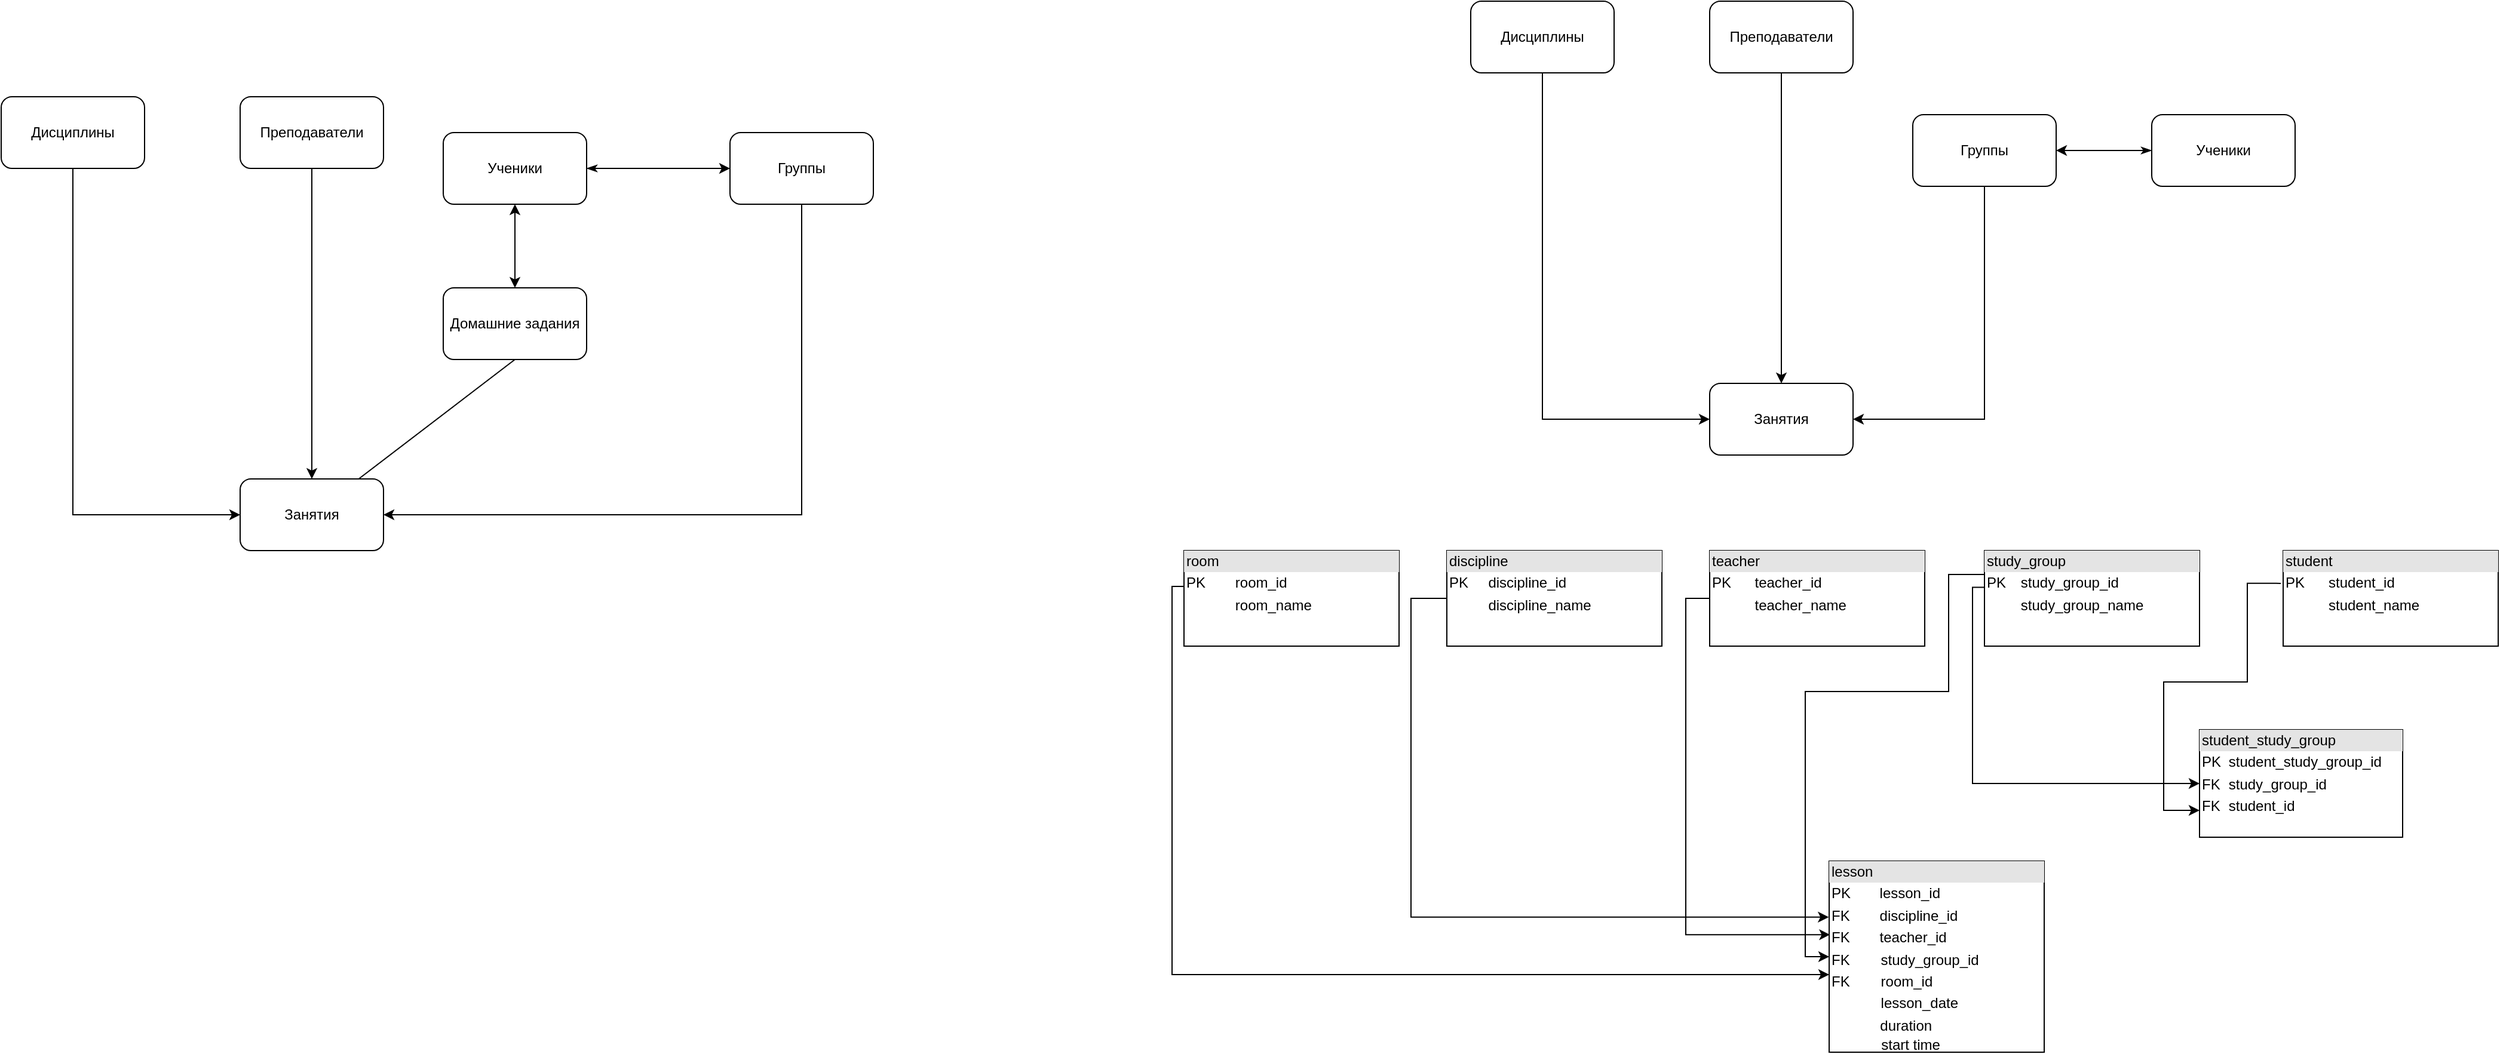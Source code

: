 <mxfile version="22.0.8" type="github">
  <diagram name="Page-1" id="BzrCAMJrT_pIZF7PIiRM">
    <mxGraphModel dx="1363" dy="2064" grid="1" gridSize="10" guides="1" tooltips="1" connect="1" arrows="1" fold="1" page="1" pageScale="1" pageWidth="850" pageHeight="1100" math="0" shadow="0">
      <root>
        <mxCell id="0" />
        <mxCell id="1" parent="0" />
        <mxCell id="wmTt1OREweZVdawmAFVs-40" style="rounded=0;orthogonalLoop=1;jettySize=auto;html=1;entryX=0.5;entryY=1;entryDx=0;entryDy=0;endArrow=none;endFill=0;" parent="1" source="wmTt1OREweZVdawmAFVs-19" target="wmTt1OREweZVdawmAFVs-35" edge="1">
          <mxGeometry relative="1" as="geometry" />
        </mxCell>
        <mxCell id="wmTt1OREweZVdawmAFVs-19" value="Занятия" style="rounded=1;whiteSpace=wrap;html=1;" parent="1" vertex="1">
          <mxGeometry x="870" y="380" width="120" height="60" as="geometry" />
        </mxCell>
        <mxCell id="wmTt1OREweZVdawmAFVs-26" style="edgeStyle=orthogonalEdgeStyle;rounded=0;orthogonalLoop=1;jettySize=auto;html=1;entryX=0.5;entryY=0;entryDx=0;entryDy=0;" parent="1" source="wmTt1OREweZVdawmAFVs-21" target="wmTt1OREweZVdawmAFVs-19" edge="1">
          <mxGeometry relative="1" as="geometry" />
        </mxCell>
        <mxCell id="wmTt1OREweZVdawmAFVs-21" value="Преподавате&lt;span style=&quot;white-space: pre;&quot;&gt;ли&lt;/span&gt;" style="rounded=1;whiteSpace=wrap;html=1;" parent="1" vertex="1">
          <mxGeometry x="870" y="60" width="120" height="60" as="geometry" />
        </mxCell>
        <mxCell id="wmTt1OREweZVdawmAFVs-31" value="" style="edgeStyle=orthogonalEdgeStyle;rounded=0;orthogonalLoop=1;jettySize=auto;html=1;startArrow=classicThin;startFill=1;" parent="1" source="wmTt1OREweZVdawmAFVs-24" target="wmTt1OREweZVdawmAFVs-30" edge="1">
          <mxGeometry relative="1" as="geometry" />
        </mxCell>
        <mxCell id="wmTt1OREweZVdawmAFVs-36" value="" style="edgeStyle=orthogonalEdgeStyle;rounded=0;orthogonalLoop=1;jettySize=auto;html=1;startArrow=classic;startFill=1;" parent="1" source="wmTt1OREweZVdawmAFVs-24" target="wmTt1OREweZVdawmAFVs-35" edge="1">
          <mxGeometry relative="1" as="geometry" />
        </mxCell>
        <mxCell id="wmTt1OREweZVdawmAFVs-24" value="Ученики" style="rounded=1;whiteSpace=wrap;html=1;" parent="1" vertex="1">
          <mxGeometry x="1040" y="90" width="120" height="60" as="geometry" />
        </mxCell>
        <mxCell id="wmTt1OREweZVdawmAFVs-29" style="edgeStyle=orthogonalEdgeStyle;rounded=0;orthogonalLoop=1;jettySize=auto;html=1;entryX=0;entryY=0.5;entryDx=0;entryDy=0;exitX=0.5;exitY=1;exitDx=0;exitDy=0;" parent="1" source="wmTt1OREweZVdawmAFVs-27" target="wmTt1OREweZVdawmAFVs-19" edge="1">
          <mxGeometry relative="1" as="geometry" />
        </mxCell>
        <mxCell id="wmTt1OREweZVdawmAFVs-27" value="Дисциплины" style="rounded=1;whiteSpace=wrap;html=1;" parent="1" vertex="1">
          <mxGeometry x="670" y="60" width="120" height="60" as="geometry" />
        </mxCell>
        <mxCell id="wmTt1OREweZVdawmAFVs-32" style="edgeStyle=orthogonalEdgeStyle;rounded=0;orthogonalLoop=1;jettySize=auto;html=1;entryX=1;entryY=0.5;entryDx=0;entryDy=0;exitX=0.5;exitY=1;exitDx=0;exitDy=0;" parent="1" source="wmTt1OREweZVdawmAFVs-30" target="wmTt1OREweZVdawmAFVs-19" edge="1">
          <mxGeometry relative="1" as="geometry" />
        </mxCell>
        <mxCell id="wmTt1OREweZVdawmAFVs-30" value="Группы" style="rounded=1;whiteSpace=wrap;html=1;" parent="1" vertex="1">
          <mxGeometry x="1280" y="90" width="120" height="60" as="geometry" />
        </mxCell>
        <mxCell id="wmTt1OREweZVdawmAFVs-35" value="Домашние задания" style="rounded=1;whiteSpace=wrap;html=1;" parent="1" vertex="1">
          <mxGeometry x="1040" y="220" width="120" height="60" as="geometry" />
        </mxCell>
        <mxCell id="wmTt1OREweZVdawmAFVs-42" value="Занятия" style="rounded=1;whiteSpace=wrap;html=1;" parent="1" vertex="1">
          <mxGeometry x="2100" y="300" width="120" height="60" as="geometry" />
        </mxCell>
        <mxCell id="wmTt1OREweZVdawmAFVs-43" style="edgeStyle=orthogonalEdgeStyle;rounded=0;orthogonalLoop=1;jettySize=auto;html=1;entryX=0.5;entryY=0;entryDx=0;entryDy=0;" parent="1" source="wmTt1OREweZVdawmAFVs-44" target="wmTt1OREweZVdawmAFVs-42" edge="1">
          <mxGeometry relative="1" as="geometry" />
        </mxCell>
        <mxCell id="wmTt1OREweZVdawmAFVs-44" value="Преподавате&lt;span style=&quot;white-space: pre;&quot;&gt;ли&lt;/span&gt;" style="rounded=1;whiteSpace=wrap;html=1;" parent="1" vertex="1">
          <mxGeometry x="2100" y="-20" width="120" height="60" as="geometry" />
        </mxCell>
        <mxCell id="wmTt1OREweZVdawmAFVs-45" value="" style="edgeStyle=orthogonalEdgeStyle;rounded=0;orthogonalLoop=1;jettySize=auto;html=1;startArrow=classicThin;startFill=1;" parent="1" source="wmTt1OREweZVdawmAFVs-47" target="wmTt1OREweZVdawmAFVs-51" edge="1">
          <mxGeometry relative="1" as="geometry" />
        </mxCell>
        <mxCell id="wmTt1OREweZVdawmAFVs-47" value="Ученики" style="rounded=1;whiteSpace=wrap;html=1;" parent="1" vertex="1">
          <mxGeometry x="2470" y="75" width="120" height="60" as="geometry" />
        </mxCell>
        <mxCell id="wmTt1OREweZVdawmAFVs-48" style="edgeStyle=orthogonalEdgeStyle;rounded=0;orthogonalLoop=1;jettySize=auto;html=1;entryX=0;entryY=0.5;entryDx=0;entryDy=0;exitX=0.5;exitY=1;exitDx=0;exitDy=0;" parent="1" source="wmTt1OREweZVdawmAFVs-49" target="wmTt1OREweZVdawmAFVs-42" edge="1">
          <mxGeometry relative="1" as="geometry" />
        </mxCell>
        <mxCell id="wmTt1OREweZVdawmAFVs-49" value="Дисциплины" style="rounded=1;whiteSpace=wrap;html=1;" parent="1" vertex="1">
          <mxGeometry x="1900" y="-20" width="120" height="60" as="geometry" />
        </mxCell>
        <mxCell id="wmTt1OREweZVdawmAFVs-50" style="edgeStyle=orthogonalEdgeStyle;rounded=0;orthogonalLoop=1;jettySize=auto;html=1;entryX=1;entryY=0.5;entryDx=0;entryDy=0;exitX=0.5;exitY=1;exitDx=0;exitDy=0;" parent="1" source="wmTt1OREweZVdawmAFVs-51" target="wmTt1OREweZVdawmAFVs-42" edge="1">
          <mxGeometry relative="1" as="geometry" />
        </mxCell>
        <mxCell id="wmTt1OREweZVdawmAFVs-51" value="Группы" style="rounded=1;whiteSpace=wrap;html=1;" parent="1" vertex="1">
          <mxGeometry x="2270" y="75" width="120" height="60" as="geometry" />
        </mxCell>
        <mxCell id="wmTt1OREweZVdawmAFVs-85" value="&lt;div style=&quot;box-sizing:border-box;width:100%;background:#e4e4e4;padding:2px;&quot;&gt;discipline&lt;/div&gt;&lt;table style=&quot;width:100%;font-size:1em;&quot; cellpadding=&quot;2&quot; cellspacing=&quot;0&quot;&gt;&lt;tbody&gt;&lt;tr&gt;&lt;td&gt;PK&lt;/td&gt;&lt;td&gt;discipline_id&lt;/td&gt;&lt;/tr&gt;&lt;tr&gt;&lt;td&gt;&lt;br&gt;&lt;/td&gt;&lt;td&gt;discipline_name&lt;/td&gt;&lt;/tr&gt;&lt;tr&gt;&lt;td&gt;&lt;/td&gt;&lt;td&gt;&lt;br&gt;&lt;/td&gt;&lt;/tr&gt;&lt;/tbody&gt;&lt;/table&gt;" style="verticalAlign=top;align=left;overflow=fill;html=1;whiteSpace=wrap;" parent="1" vertex="1">
          <mxGeometry x="1880" y="440" width="180" height="80" as="geometry" />
        </mxCell>
        <mxCell id="wmTt1OREweZVdawmAFVs-86" value="&lt;div style=&quot;box-sizing:border-box;width:100%;background:#e4e4e4;padding:2px;&quot;&gt;teacher&lt;/div&gt;&lt;table style=&quot;width:100%;font-size:1em;&quot; cellpadding=&quot;2&quot; cellspacing=&quot;0&quot;&gt;&lt;tbody&gt;&lt;tr&gt;&lt;td&gt;PK&lt;/td&gt;&lt;td&gt;teacher_id&lt;/td&gt;&lt;/tr&gt;&lt;tr&gt;&lt;td&gt;&lt;br&gt;&lt;/td&gt;&lt;td&gt;teacher_name&lt;/td&gt;&lt;/tr&gt;&lt;tr&gt;&lt;td&gt;&lt;/td&gt;&lt;td&gt;&lt;br&gt;&lt;/td&gt;&lt;/tr&gt;&lt;/tbody&gt;&lt;/table&gt;" style="verticalAlign=top;align=left;overflow=fill;html=1;whiteSpace=wrap;" parent="1" vertex="1">
          <mxGeometry x="2100" y="440" width="180" height="80" as="geometry" />
        </mxCell>
        <mxCell id="wmTt1OREweZVdawmAFVs-92" style="edgeStyle=orthogonalEdgeStyle;rounded=0;orthogonalLoop=1;jettySize=auto;html=1;entryX=0;entryY=0.5;entryDx=0;entryDy=0;exitX=-0.002;exitY=0.385;exitDx=0;exitDy=0;exitPerimeter=0;" parent="1" source="wmTt1OREweZVdawmAFVs-87" target="wmTt1OREweZVdawmAFVs-90" edge="1">
          <mxGeometry relative="1" as="geometry">
            <Array as="points">
              <mxPoint x="2320" y="471" />
              <mxPoint x="2320" y="635" />
            </Array>
          </mxGeometry>
        </mxCell>
        <mxCell id="wmTt1OREweZVdawmAFVs-100" style="edgeStyle=orthogonalEdgeStyle;rounded=0;orthogonalLoop=1;jettySize=auto;html=1;entryX=0;entryY=0.5;entryDx=0;entryDy=0;exitX=0;exitY=0.25;exitDx=0;exitDy=0;" parent="1" source="wmTt1OREweZVdawmAFVs-87" target="wmTt1OREweZVdawmAFVs-96" edge="1">
          <mxGeometry relative="1" as="geometry">
            <Array as="points">
              <mxPoint x="2300" y="460" />
              <mxPoint x="2300" y="558" />
              <mxPoint x="2180" y="558" />
              <mxPoint x="2180" y="780" />
            </Array>
          </mxGeometry>
        </mxCell>
        <mxCell id="wmTt1OREweZVdawmAFVs-87" value="&lt;div style=&quot;box-sizing:border-box;width:100%;background:#e4e4e4;padding:2px;&quot;&gt;study_group&lt;/div&gt;&lt;table style=&quot;width:100%;font-size:1em;&quot; cellpadding=&quot;2&quot; cellspacing=&quot;0&quot;&gt;&lt;tbody&gt;&lt;tr&gt;&lt;td&gt;PK&lt;/td&gt;&lt;td&gt;study_group_id&lt;/td&gt;&lt;/tr&gt;&lt;tr&gt;&lt;td&gt;&lt;br&gt;&lt;/td&gt;&lt;td&gt;study_group_name&lt;/td&gt;&lt;/tr&gt;&lt;tr&gt;&lt;td&gt;&lt;/td&gt;&lt;td&gt;&lt;br&gt;&lt;/td&gt;&lt;/tr&gt;&lt;/tbody&gt;&lt;/table&gt;" style="verticalAlign=top;align=left;overflow=fill;html=1;whiteSpace=wrap;" parent="1" vertex="1">
          <mxGeometry x="2330" y="440" width="180" height="80" as="geometry" />
        </mxCell>
        <mxCell id="wmTt1OREweZVdawmAFVs-93" style="edgeStyle=orthogonalEdgeStyle;rounded=0;orthogonalLoop=1;jettySize=auto;html=1;entryX=0;entryY=0.75;entryDx=0;entryDy=0;exitX=-0.011;exitY=0.343;exitDx=0;exitDy=0;exitPerimeter=0;" parent="1" source="wmTt1OREweZVdawmAFVs-89" target="wmTt1OREweZVdawmAFVs-90" edge="1">
          <mxGeometry relative="1" as="geometry">
            <Array as="points">
              <mxPoint x="2550" y="467" />
              <mxPoint x="2550" y="550" />
              <mxPoint x="2480" y="550" />
              <mxPoint x="2480" y="658" />
            </Array>
          </mxGeometry>
        </mxCell>
        <mxCell id="wmTt1OREweZVdawmAFVs-89" value="&lt;div style=&quot;box-sizing:border-box;width:100%;background:#e4e4e4;padding:2px;&quot;&gt;student&lt;/div&gt;&lt;table style=&quot;width:100%;font-size:1em;&quot; cellpadding=&quot;2&quot; cellspacing=&quot;0&quot;&gt;&lt;tbody&gt;&lt;tr&gt;&lt;td&gt;PK&lt;/td&gt;&lt;td&gt;student_id&lt;/td&gt;&lt;/tr&gt;&lt;tr&gt;&lt;td&gt;&lt;br&gt;&lt;/td&gt;&lt;td&gt;student_name&lt;/td&gt;&lt;/tr&gt;&lt;/tbody&gt;&lt;/table&gt;" style="verticalAlign=top;align=left;overflow=fill;html=1;whiteSpace=wrap;" parent="1" vertex="1">
          <mxGeometry x="2580" y="440" width="180" height="80" as="geometry" />
        </mxCell>
        <mxCell id="wmTt1OREweZVdawmAFVs-90" value="&lt;div style=&quot;box-sizing:border-box;width:100%;background:#e4e4e4;padding:2px;&quot;&gt;student_study_group&lt;/div&gt;&lt;table style=&quot;width:100%;font-size:1em;&quot; cellpadding=&quot;2&quot; cellspacing=&quot;0&quot;&gt;&lt;tbody&gt;&lt;tr&gt;&lt;td&gt;PK&lt;/td&gt;&lt;td&gt;student_study_group_id&lt;/td&gt;&lt;/tr&gt;&lt;tr&gt;&lt;td&gt;FK&lt;/td&gt;&lt;td&gt;study_group_id&lt;/td&gt;&lt;/tr&gt;&lt;tr&gt;&lt;td&gt;FK&lt;/td&gt;&lt;td&gt;student_id&lt;/td&gt;&lt;/tr&gt;&lt;/tbody&gt;&lt;/table&gt;" style="verticalAlign=top;align=left;overflow=fill;html=1;whiteSpace=wrap;" parent="1" vertex="1">
          <mxGeometry x="2510" y="590" width="170" height="90" as="geometry" />
        </mxCell>
        <mxCell id="wmTt1OREweZVdawmAFVs-96" value="&lt;div style=&quot;box-sizing:border-box;width:100%;background:#e4e4e4;padding:2px;&quot;&gt;lesson&lt;/div&gt;&lt;table style=&quot;width:100%;font-size:1em;&quot; cellpadding=&quot;2&quot; cellspacing=&quot;0&quot;&gt;&lt;tbody&gt;&lt;tr&gt;&lt;td&gt;PK&lt;/td&gt;&lt;td&gt;lesson_id&lt;/td&gt;&lt;/tr&gt;&lt;tr&gt;&lt;td&gt;FK&lt;/td&gt;&lt;td&gt;discipline_id&lt;/td&gt;&lt;/tr&gt;&lt;tr&gt;&lt;td&gt;FK&lt;/td&gt;&lt;td&gt;teacher_id&lt;/td&gt;&lt;/tr&gt;&lt;/tbody&gt;&lt;/table&gt;&lt;table style=&quot;border-color: var(--border-color); font-size: 1em; width: 180px;&quot; cellpadding=&quot;2&quot; cellspacing=&quot;0&quot;&gt;&lt;tbody style=&quot;border-color: var(--border-color);&quot;&gt;&lt;tr style=&quot;border-color: var(--border-color);&quot;&gt;&lt;td style=&quot;border-color: var(--border-color);&quot;&gt;FK&lt;/td&gt;&lt;td style=&quot;border-color: var(--border-color);&quot;&gt;study_group_id&lt;/td&gt;&lt;/tr&gt;&lt;tr style=&quot;border-color: var(--border-color);&quot;&gt;&lt;td style=&quot;border-color: var(--border-color);&quot;&gt;FK &amp;nbsp;&lt;/td&gt;&lt;td style=&quot;border-color: var(--border-color);&quot;&gt;room_id &amp;nbsp; &amp;nbsp; &amp;nbsp; &amp;nbsp; &amp;nbsp; &amp;nbsp;&lt;/td&gt;&lt;/tr&gt;&lt;tr style=&quot;border-color: var(--border-color);&quot;&gt;&lt;td style=&quot;border-color: var(--border-color);&quot;&gt;&lt;br&gt;&lt;/td&gt;&lt;td style=&quot;border-color: var(--border-color);&quot;&gt;lesson_date&lt;/td&gt;&lt;/tr&gt;&lt;/tbody&gt;&lt;/table&gt;&lt;table style=&quot;border-color: var(--border-color); font-size: 1em; width: 180px;&quot; cellpadding=&quot;2&quot; cellspacing=&quot;0&quot;&gt;&lt;tbody style=&quot;border-color: var(--border-color);&quot;&gt;&lt;tr style=&quot;border-color: var(--border-color);&quot;&gt;&lt;td style=&quot;border-color: var(--border-color);&quot;&gt;&lt;span style=&quot;&quot;&gt;&amp;nbsp;  &lt;/span&gt;&lt;/td&gt;&lt;td style=&quot;border-color: var(--border-color);&quot;&gt;&amp;nbsp; &amp;nbsp; &amp;nbsp; &amp;nbsp; &amp;nbsp; duration&lt;br&gt;&lt;table style=&quot;border-color: var(--border-color); font-size: 1em; width: 180px;&quot; cellpadding=&quot;2&quot; cellspacing=&quot;0&quot;&gt;&lt;tbody style=&quot;border-color: var(--border-color);&quot;&gt;&lt;tr style=&quot;border-color: var(--border-color);&quot;&gt;&lt;td style=&quot;border-color: var(--border-color);&quot;&gt;&lt;br&gt;&lt;/td&gt;&lt;td style=&quot;border-color: var(--border-color);&quot;&gt;&amp;nbsp; &amp;nbsp; &amp;nbsp; &amp;nbsp;start time&lt;/td&gt;&lt;/tr&gt;&lt;/tbody&gt;&lt;/table&gt;&lt;/td&gt;&lt;/tr&gt;&lt;/tbody&gt;&lt;/table&gt;" style="verticalAlign=top;align=left;overflow=fill;html=1;whiteSpace=wrap;" parent="1" vertex="1">
          <mxGeometry x="2200" y="700" width="180" height="160" as="geometry" />
        </mxCell>
        <mxCell id="wmTt1OREweZVdawmAFVs-98" style="rounded=0;orthogonalLoop=1;jettySize=auto;html=1;entryX=-0.002;entryY=0.293;entryDx=0;entryDy=0;entryPerimeter=0;edgeStyle=orthogonalEdgeStyle;" parent="1" source="wmTt1OREweZVdawmAFVs-85" target="wmTt1OREweZVdawmAFVs-96" edge="1">
          <mxGeometry relative="1" as="geometry">
            <Array as="points">
              <mxPoint x="1850" y="480" />
              <mxPoint x="1850" y="747" />
            </Array>
          </mxGeometry>
        </mxCell>
        <mxCell id="wmTt1OREweZVdawmAFVs-99" style="edgeStyle=orthogonalEdgeStyle;rounded=0;orthogonalLoop=1;jettySize=auto;html=1;entryX=0.004;entryY=0.385;entryDx=0;entryDy=0;entryPerimeter=0;" parent="1" source="wmTt1OREweZVdawmAFVs-86" target="wmTt1OREweZVdawmAFVs-96" edge="1">
          <mxGeometry relative="1" as="geometry">
            <Array as="points">
              <mxPoint x="2080" y="480" />
              <mxPoint x="2080" y="762" />
            </Array>
          </mxGeometry>
        </mxCell>
        <mxCell id="aaBCv5YsMW5zcw-a6SxD-2" value="&lt;div style=&quot;box-sizing:border-box;width:100%;background:#e4e4e4;padding:2px;&quot;&gt;room&lt;/div&gt;&lt;table style=&quot;width:100%;font-size:1em;&quot; cellpadding=&quot;2&quot; cellspacing=&quot;0&quot;&gt;&lt;tbody&gt;&lt;tr&gt;&lt;td&gt;PK&lt;/td&gt;&lt;td&gt;room_id&lt;/td&gt;&lt;/tr&gt;&lt;tr&gt;&lt;td&gt;&lt;br&gt;&lt;/td&gt;&lt;td&gt;room_name&lt;/td&gt;&lt;/tr&gt;&lt;tr&gt;&lt;td&gt;&lt;/td&gt;&lt;td&gt;&lt;br&gt;&lt;/td&gt;&lt;/tr&gt;&lt;/tbody&gt;&lt;/table&gt;" style="verticalAlign=top;align=left;overflow=fill;html=1;whiteSpace=wrap;" vertex="1" parent="1">
          <mxGeometry x="1660" y="440" width="180" height="80" as="geometry" />
        </mxCell>
        <mxCell id="aaBCv5YsMW5zcw-a6SxD-3" style="edgeStyle=orthogonalEdgeStyle;rounded=0;orthogonalLoop=1;jettySize=auto;html=1;entryX=0;entryY=0.594;entryDx=0;entryDy=0;exitX=0;exitY=0.375;exitDx=0;exitDy=0;exitPerimeter=0;entryPerimeter=0;" edge="1" parent="1" source="aaBCv5YsMW5zcw-a6SxD-2" target="wmTt1OREweZVdawmAFVs-96">
          <mxGeometry relative="1" as="geometry">
            <Array as="points">
              <mxPoint x="1650" y="470" />
              <mxPoint x="1650" y="795" />
            </Array>
            <mxPoint x="1650" y="475" as="sourcePoint" />
            <mxPoint x="1520" y="795" as="targetPoint" />
          </mxGeometry>
        </mxCell>
      </root>
    </mxGraphModel>
  </diagram>
</mxfile>
